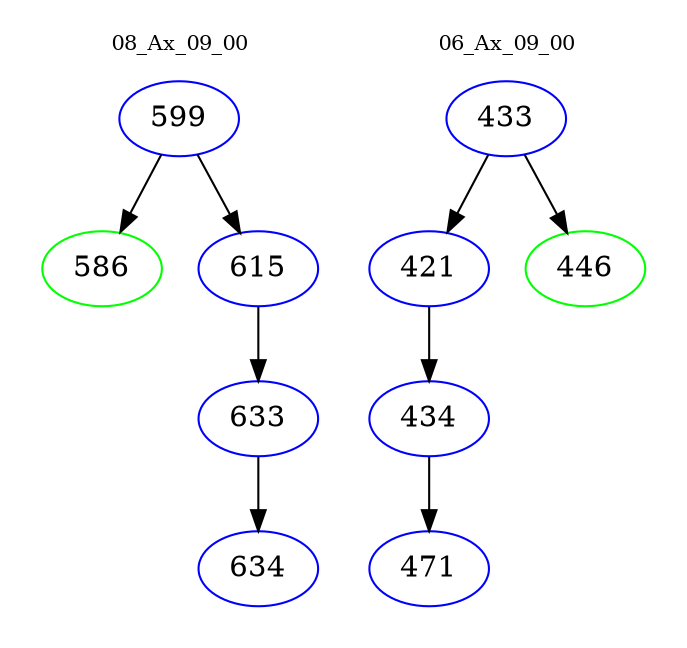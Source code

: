 digraph{
subgraph cluster_0 {
color = white
label = "08_Ax_09_00";
fontsize=10;
T0_599 [label="599", color="blue"]
T0_599 -> T0_586 [color="black"]
T0_586 [label="586", color="green"]
T0_599 -> T0_615 [color="black"]
T0_615 [label="615", color="blue"]
T0_615 -> T0_633 [color="black"]
T0_633 [label="633", color="blue"]
T0_633 -> T0_634 [color="black"]
T0_634 [label="634", color="blue"]
}
subgraph cluster_1 {
color = white
label = "06_Ax_09_00";
fontsize=10;
T1_433 [label="433", color="blue"]
T1_433 -> T1_421 [color="black"]
T1_421 [label="421", color="blue"]
T1_421 -> T1_434 [color="black"]
T1_434 [label="434", color="blue"]
T1_434 -> T1_471 [color="black"]
T1_471 [label="471", color="blue"]
T1_433 -> T1_446 [color="black"]
T1_446 [label="446", color="green"]
}
}
